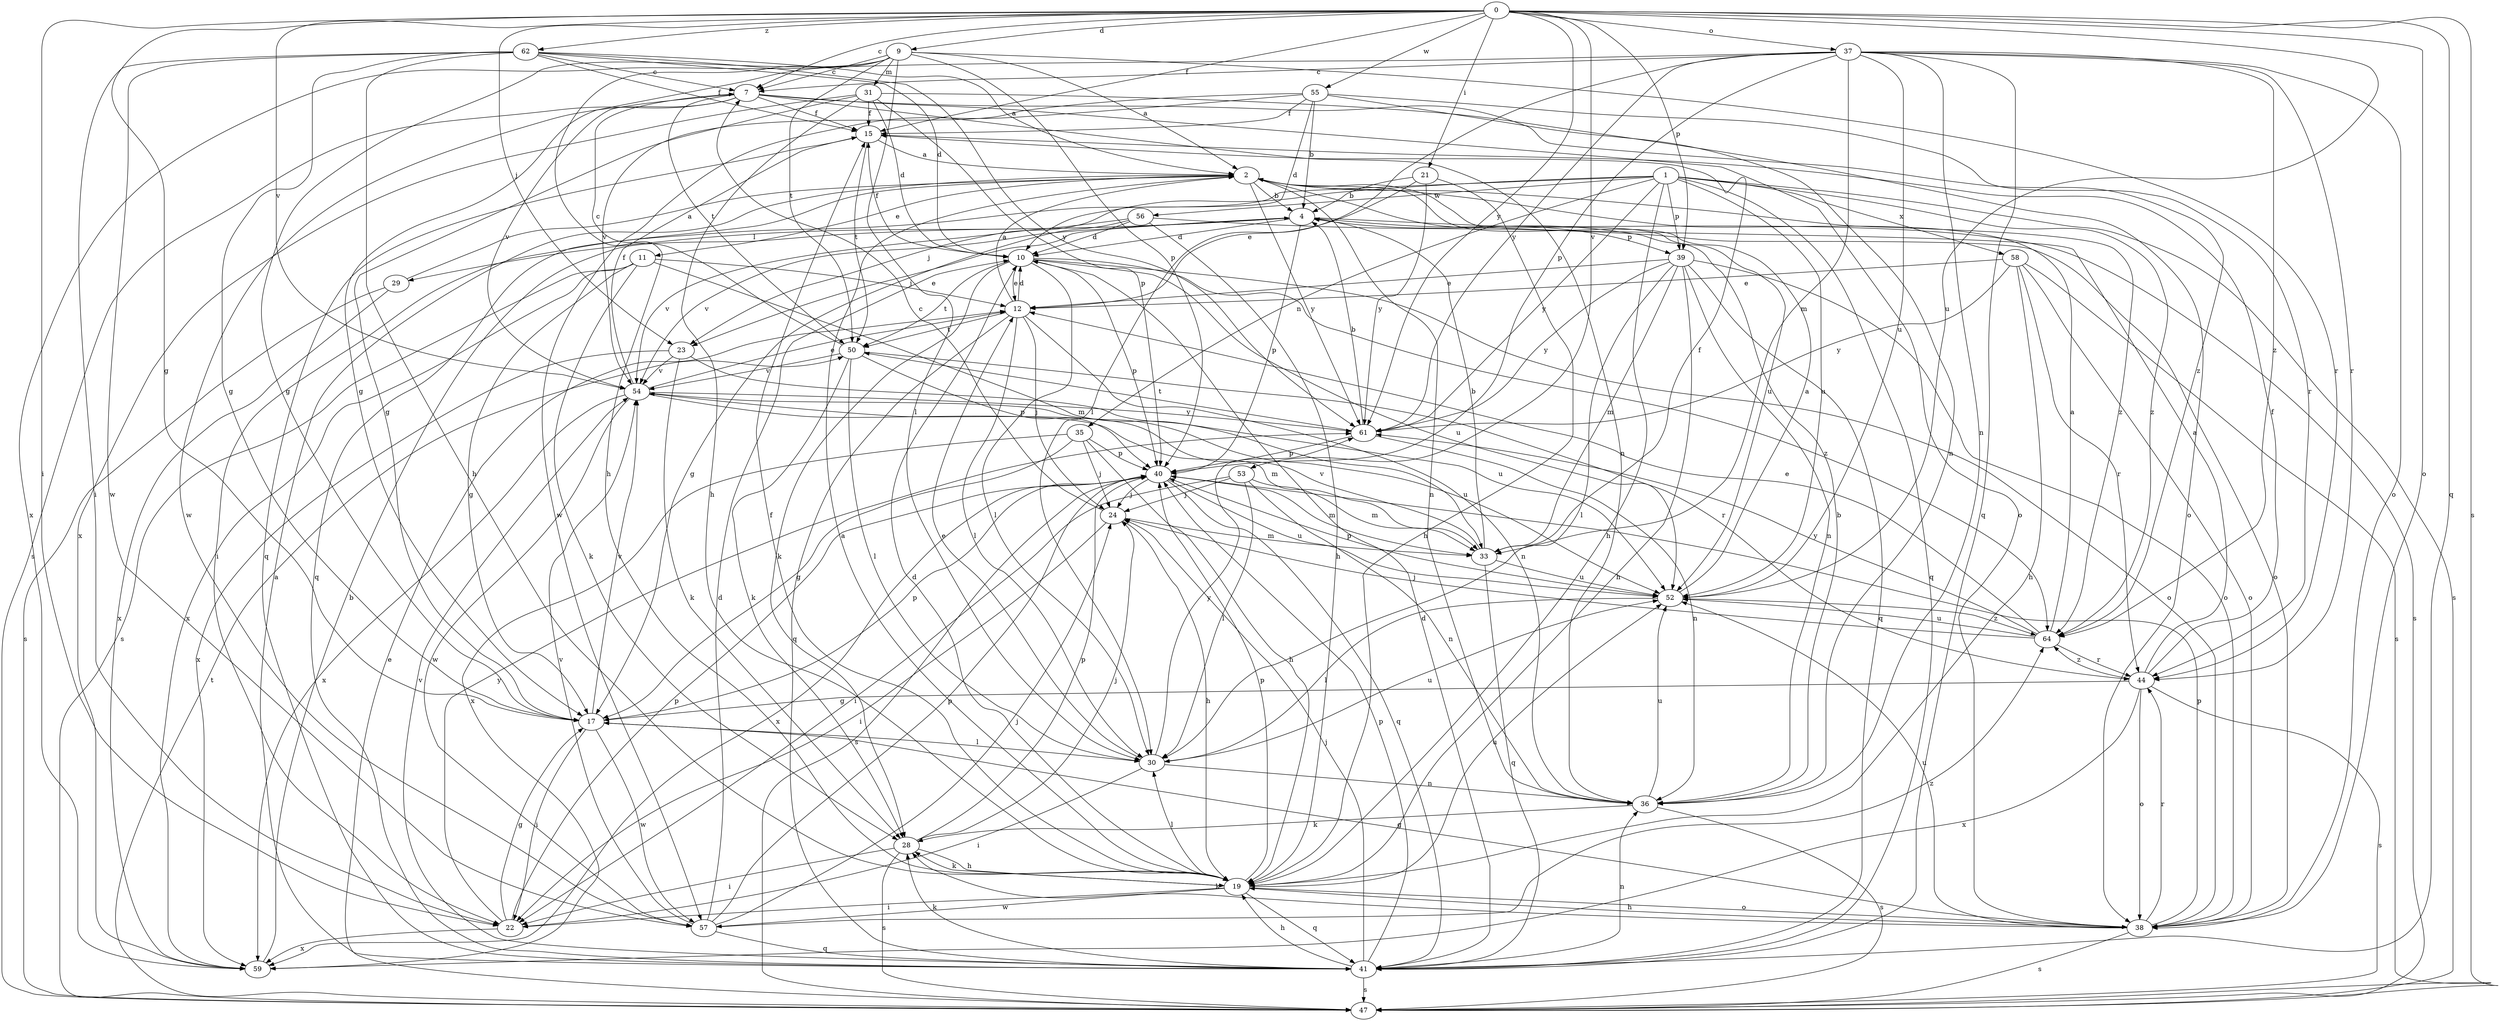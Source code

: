 strict digraph  {
0;
1;
2;
4;
7;
9;
10;
11;
12;
15;
17;
19;
21;
22;
23;
24;
28;
29;
30;
31;
33;
35;
36;
37;
38;
39;
40;
41;
44;
47;
50;
52;
53;
54;
55;
56;
57;
58;
59;
61;
62;
64;
0 -> 7  [label=c];
0 -> 9  [label=d];
0 -> 15  [label=f];
0 -> 17  [label=g];
0 -> 21  [label=i];
0 -> 22  [label=i];
0 -> 23  [label=j];
0 -> 37  [label=o];
0 -> 38  [label=o];
0 -> 39  [label=p];
0 -> 41  [label=q];
0 -> 47  [label=s];
0 -> 52  [label=u];
0 -> 53  [label=v];
0 -> 54  [label=v];
0 -> 55  [label=w];
0 -> 61  [label=y];
0 -> 62  [label=z];
1 -> 19  [label=h];
1 -> 22  [label=i];
1 -> 23  [label=j];
1 -> 35  [label=n];
1 -> 39  [label=p];
1 -> 41  [label=q];
1 -> 47  [label=s];
1 -> 52  [label=u];
1 -> 56  [label=w];
1 -> 58  [label=x];
1 -> 61  [label=y];
1 -> 64  [label=z];
2 -> 4  [label=b];
2 -> 11  [label=e];
2 -> 36  [label=n];
2 -> 41  [label=q];
2 -> 52  [label=u];
2 -> 61  [label=y];
2 -> 64  [label=z];
4 -> 10  [label=d];
4 -> 23  [label=j];
4 -> 29  [label=l];
4 -> 39  [label=p];
4 -> 40  [label=p];
4 -> 47  [label=s];
4 -> 54  [label=v];
7 -> 15  [label=f];
7 -> 36  [label=n];
7 -> 38  [label=o];
7 -> 47  [label=s];
7 -> 50  [label=t];
7 -> 54  [label=v];
7 -> 57  [label=w];
7 -> 64  [label=z];
9 -> 2  [label=a];
9 -> 7  [label=c];
9 -> 17  [label=g];
9 -> 19  [label=h];
9 -> 30  [label=l];
9 -> 31  [label=m];
9 -> 40  [label=p];
9 -> 44  [label=r];
9 -> 50  [label=t];
9 -> 59  [label=x];
10 -> 12  [label=e];
10 -> 15  [label=f];
10 -> 28  [label=k];
10 -> 30  [label=l];
10 -> 38  [label=o];
10 -> 40  [label=p];
10 -> 50  [label=t];
10 -> 52  [label=u];
10 -> 64  [label=z];
11 -> 12  [label=e];
11 -> 17  [label=g];
11 -> 28  [label=k];
11 -> 33  [label=m];
11 -> 47  [label=s];
11 -> 59  [label=x];
12 -> 2  [label=a];
12 -> 10  [label=d];
12 -> 24  [label=j];
12 -> 30  [label=l];
12 -> 36  [label=n];
12 -> 41  [label=q];
12 -> 50  [label=t];
15 -> 2  [label=a];
15 -> 41  [label=q];
15 -> 50  [label=t];
17 -> 22  [label=i];
17 -> 30  [label=l];
17 -> 40  [label=p];
17 -> 54  [label=v];
17 -> 57  [label=w];
19 -> 2  [label=a];
19 -> 10  [label=d];
19 -> 15  [label=f];
19 -> 22  [label=i];
19 -> 28  [label=k];
19 -> 30  [label=l];
19 -> 38  [label=o];
19 -> 40  [label=p];
19 -> 41  [label=q];
19 -> 52  [label=u];
19 -> 57  [label=w];
21 -> 4  [label=b];
21 -> 12  [label=e];
21 -> 19  [label=h];
21 -> 61  [label=y];
22 -> 17  [label=g];
22 -> 40  [label=p];
22 -> 59  [label=x];
22 -> 61  [label=y];
23 -> 28  [label=k];
23 -> 52  [label=u];
23 -> 54  [label=v];
23 -> 59  [label=x];
24 -> 7  [label=c];
24 -> 19  [label=h];
24 -> 22  [label=i];
24 -> 33  [label=m];
28 -> 19  [label=h];
28 -> 22  [label=i];
28 -> 24  [label=j];
28 -> 40  [label=p];
28 -> 47  [label=s];
29 -> 2  [label=a];
29 -> 47  [label=s];
29 -> 59  [label=x];
30 -> 12  [label=e];
30 -> 22  [label=i];
30 -> 36  [label=n];
30 -> 52  [label=u];
30 -> 61  [label=y];
31 -> 10  [label=d];
31 -> 15  [label=f];
31 -> 17  [label=g];
31 -> 19  [label=h];
31 -> 38  [label=o];
31 -> 40  [label=p];
31 -> 59  [label=x];
33 -> 4  [label=b];
33 -> 15  [label=f];
33 -> 41  [label=q];
33 -> 52  [label=u];
33 -> 54  [label=v];
35 -> 17  [label=g];
35 -> 19  [label=h];
35 -> 24  [label=j];
35 -> 40  [label=p];
35 -> 59  [label=x];
36 -> 4  [label=b];
36 -> 28  [label=k];
36 -> 47  [label=s];
36 -> 52  [label=u];
37 -> 7  [label=c];
37 -> 17  [label=g];
37 -> 30  [label=l];
37 -> 33  [label=m];
37 -> 36  [label=n];
37 -> 38  [label=o];
37 -> 40  [label=p];
37 -> 41  [label=q];
37 -> 44  [label=r];
37 -> 52  [label=u];
37 -> 61  [label=y];
37 -> 64  [label=z];
38 -> 17  [label=g];
38 -> 19  [label=h];
38 -> 28  [label=k];
38 -> 40  [label=p];
38 -> 44  [label=r];
38 -> 47  [label=s];
38 -> 52  [label=u];
39 -> 12  [label=e];
39 -> 19  [label=h];
39 -> 30  [label=l];
39 -> 33  [label=m];
39 -> 36  [label=n];
39 -> 38  [label=o];
39 -> 41  [label=q];
39 -> 61  [label=y];
40 -> 24  [label=j];
40 -> 33  [label=m];
40 -> 41  [label=q];
40 -> 47  [label=s];
40 -> 52  [label=u];
40 -> 59  [label=x];
41 -> 2  [label=a];
41 -> 10  [label=d];
41 -> 19  [label=h];
41 -> 24  [label=j];
41 -> 28  [label=k];
41 -> 36  [label=n];
41 -> 40  [label=p];
41 -> 47  [label=s];
41 -> 54  [label=v];
44 -> 2  [label=a];
44 -> 15  [label=f];
44 -> 17  [label=g];
44 -> 38  [label=o];
44 -> 47  [label=s];
44 -> 59  [label=x];
44 -> 64  [label=z];
47 -> 12  [label=e];
47 -> 50  [label=t];
50 -> 7  [label=c];
50 -> 28  [label=k];
50 -> 30  [label=l];
50 -> 40  [label=p];
50 -> 44  [label=r];
50 -> 54  [label=v];
52 -> 2  [label=a];
52 -> 30  [label=l];
52 -> 40  [label=p];
52 -> 64  [label=z];
53 -> 22  [label=i];
53 -> 24  [label=j];
53 -> 30  [label=l];
53 -> 33  [label=m];
53 -> 36  [label=n];
54 -> 12  [label=e];
54 -> 15  [label=f];
54 -> 33  [label=m];
54 -> 52  [label=u];
54 -> 57  [label=w];
54 -> 59  [label=x];
54 -> 61  [label=y];
55 -> 4  [label=b];
55 -> 10  [label=d];
55 -> 15  [label=f];
55 -> 36  [label=n];
55 -> 44  [label=r];
55 -> 54  [label=v];
55 -> 57  [label=w];
56 -> 10  [label=d];
56 -> 17  [label=g];
56 -> 19  [label=h];
56 -> 38  [label=o];
56 -> 54  [label=v];
57 -> 10  [label=d];
57 -> 24  [label=j];
57 -> 40  [label=p];
57 -> 41  [label=q];
57 -> 54  [label=v];
57 -> 64  [label=z];
58 -> 12  [label=e];
58 -> 19  [label=h];
58 -> 38  [label=o];
58 -> 44  [label=r];
58 -> 47  [label=s];
58 -> 61  [label=y];
59 -> 4  [label=b];
61 -> 4  [label=b];
61 -> 36  [label=n];
61 -> 40  [label=p];
61 -> 50  [label=t];
62 -> 2  [label=a];
62 -> 7  [label=c];
62 -> 10  [label=d];
62 -> 15  [label=f];
62 -> 17  [label=g];
62 -> 19  [label=h];
62 -> 22  [label=i];
62 -> 57  [label=w];
62 -> 61  [label=y];
64 -> 2  [label=a];
64 -> 12  [label=e];
64 -> 24  [label=j];
64 -> 44  [label=r];
64 -> 52  [label=u];
64 -> 61  [label=y];
}
